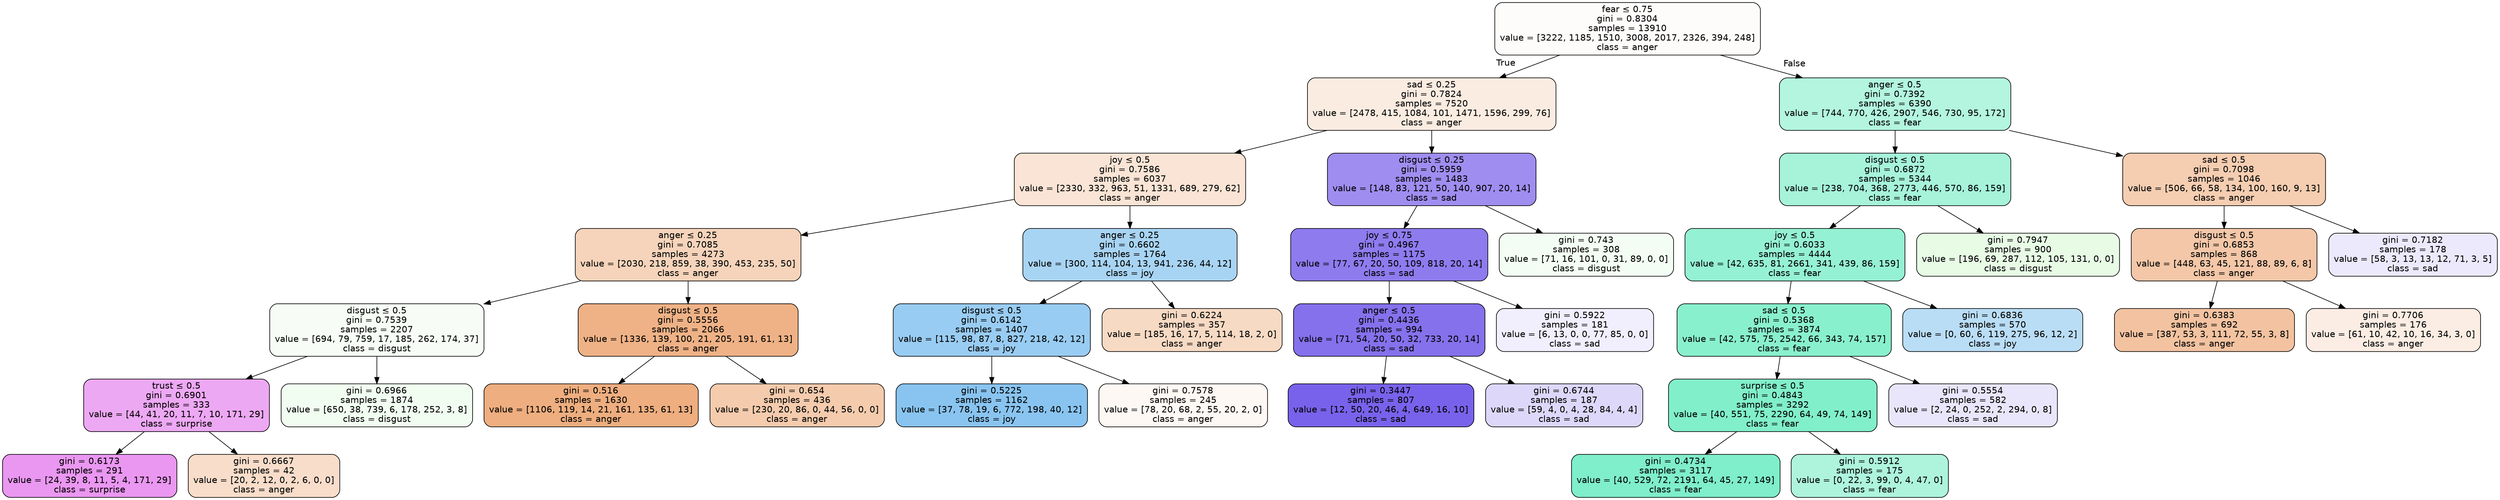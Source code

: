 digraph Tree {
node [shape=box, style="filled, rounded", color="black", fontname=helvetica] ;
edge [fontname=helvetica] ;
0 [label=<fear &le; 0.75<br/>gini = 0.8304<br/>samples = 13910<br/>value = [3222, 1185, 1510, 3008, 2017, 2326, 394, 248]<br/>class = anger>, fillcolor="#e5813905"] ;
1 [label=<sad &le; 0.25<br/>gini = 0.7824<br/>samples = 7520<br/>value = [2478, 415, 1084, 101, 1471, 1596, 299, 76]<br/>class = anger>, fillcolor="#e5813926"] ;
0 -> 1 [labeldistance=2.5, labelangle=45, headlabel="True"] ;
3 [label=<joy &le; 0.5<br/>gini = 0.7586<br/>samples = 6037<br/>value = [2330, 332, 963, 51, 1331, 689, 279, 62]<br/>class = anger>, fillcolor="#e5813936"] ;
1 -> 3 ;
5 [label=<anger &le; 0.25<br/>gini = 0.7085<br/>samples = 4273<br/>value = [2030, 218, 859, 38, 390, 453, 235, 50]<br/>class = anger>, fillcolor="#e5813957"] ;
3 -> 5 ;
11 [label=<disgust &le; 0.5<br/>gini = 0.7539<br/>samples = 2207<br/>value = [694, 79, 759, 17, 185, 262, 174, 37]<br/>class = disgust>, fillcolor="#47e5390b"] ;
5 -> 11 ;
17 [label=<trust &le; 0.5<br/>gini = 0.6901<br/>samples = 333<br/>value = [44, 41, 20, 11, 7, 10, 171, 29]<br/>class = surprise>, fillcolor="#d739e570"] ;
11 -> 17 ;
29 [label=<gini = 0.6173<br/>samples = 291<br/>value = [24, 39, 8, 11, 5, 4, 171, 29]<br/>class = surprise>, fillcolor="#d739e586"] ;
17 -> 29 ;
30 [label=<gini = 0.6667<br/>samples = 42<br/>value = [20, 2, 12, 0, 2, 6, 0, 0]<br/>class = anger>, fillcolor="#e5813944"] ;
17 -> 30 ;
18 [label=<gini = 0.6966<br/>samples = 1874<br/>value = [650, 38, 739, 6, 178, 252, 3, 8]<br/>class = disgust>, fillcolor="#47e53913"] ;
11 -> 18 ;
12 [label=<disgust &le; 0.5<br/>gini = 0.5556<br/>samples = 2066<br/>value = [1336, 139, 100, 21, 205, 191, 61, 13]<br/>class = anger>, fillcolor="#e581399b"] ;
5 -> 12 ;
31 [label=<gini = 0.516<br/>samples = 1630<br/>value = [1106, 119, 14, 21, 161, 135, 61, 13]<br/>class = anger>, fillcolor="#e58139a4"] ;
12 -> 31 ;
32 [label=<gini = 0.654<br/>samples = 436<br/>value = [230, 20, 86, 0, 44, 56, 0, 0]<br/>class = anger>, fillcolor="#e5813969"] ;
12 -> 32 ;
6 [label=<anger &le; 0.25<br/>gini = 0.6602<br/>samples = 1764<br/>value = [300, 114, 104, 13, 941, 236, 44, 12]<br/>class = joy>, fillcolor="#399de570"] ;
3 -> 6 ;
19 [label=<disgust &le; 0.5<br/>gini = 0.6142<br/>samples = 1407<br/>value = [115, 98, 87, 8, 827, 218, 42, 12]<br/>class = joy>, fillcolor="#399de583"] ;
6 -> 19 ;
21 [label=<gini = 0.5225<br/>samples = 1162<br/>value = [37, 78, 19, 6, 772, 198, 40, 12]<br/>class = joy>, fillcolor="#399de598"] ;
19 -> 21 ;
22 [label=<gini = 0.7578<br/>samples = 245<br/>value = [78, 20, 68, 2, 55, 20, 2, 0]<br/>class = anger>, fillcolor="#e581390e"] ;
19 -> 22 ;
20 [label=<gini = 0.6224<br/>samples = 357<br/>value = [185, 16, 17, 5, 114, 18, 2, 0]<br/>class = anger>, fillcolor="#e581394b"] ;
6 -> 20 ;
4 [label=<disgust &le; 0.25<br/>gini = 0.5959<br/>samples = 1483<br/>value = [148, 83, 121, 50, 140, 907, 20, 14]<br/>class = sad>, fillcolor="#5639e591"] ;
1 -> 4 ;
23 [label=<joy &le; 0.75<br/>gini = 0.4967<br/>samples = 1175<br/>value = [77, 67, 20, 50, 109, 818, 20, 14]<br/>class = sad>, fillcolor="#5639e5aa"] ;
4 -> 23 ;
25 [label=<anger &le; 0.5<br/>gini = 0.4436<br/>samples = 994<br/>value = [71, 54, 20, 50, 32, 733, 20, 14]<br/>class = sad>, fillcolor="#5639e5b7"] ;
23 -> 25 ;
27 [label=<gini = 0.3447<br/>samples = 807<br/>value = [12, 50, 20, 46, 4, 649, 16, 10]<br/>class = sad>, fillcolor="#5639e5ca"] ;
25 -> 27 ;
28 [label=<gini = 0.6744<br/>samples = 187<br/>value = [59, 4, 0, 4, 28, 84, 4, 4]<br/>class = sad>, fillcolor="#5639e532"] ;
25 -> 28 ;
26 [label=<gini = 0.5922<br/>samples = 181<br/>value = [6, 13, 0, 0, 77, 85, 0, 0]<br/>class = sad>, fillcolor="#5639e514"] ;
23 -> 26 ;
24 [label=<gini = 0.743<br/>samples = 308<br/>value = [71, 16, 101, 0, 31, 89, 0, 0]<br/>class = disgust>, fillcolor="#47e5390e"] ;
4 -> 24 ;
2 [label=<anger &le; 0.5<br/>gini = 0.7392<br/>samples = 6390<br/>value = [744, 770, 426, 2907, 546, 730, 95, 172]<br/>class = fear>, fillcolor="#39e5ac61"] ;
0 -> 2 [labeldistance=2.5, labelangle=-45, headlabel="False"] ;
7 [label=<disgust &le; 0.5<br/>gini = 0.6872<br/>samples = 5344<br/>value = [238, 704, 368, 2773, 446, 570, 86, 159]<br/>class = fear>, fillcolor="#39e5ac72"] ;
2 -> 7 ;
9 [label=<joy &le; 0.5<br/>gini = 0.6033<br/>samples = 4444<br/>value = [42, 635, 81, 2661, 341, 439, 86, 159]<br/>class = fear>, fillcolor="#39e5ac88"] ;
7 -> 9 ;
13 [label=<sad &le; 0.5<br/>gini = 0.5368<br/>samples = 3874<br/>value = [42, 575, 75, 2542, 66, 343, 74, 157]<br/>class = fear>, fillcolor="#39e5ac98"] ;
9 -> 13 ;
15 [label=<surprise &le; 0.5<br/>gini = 0.4843<br/>samples = 3292<br/>value = [40, 551, 75, 2290, 64, 49, 74, 149]<br/>class = fear>, fillcolor="#39e5aca2"] ;
13 -> 15 ;
37 [label=<gini = 0.4734<br/>samples = 3117<br/>value = [40, 529, 72, 2191, 64, 45, 27, 149]<br/>class = fear>, fillcolor="#39e5aca4"] ;
15 -> 37 ;
38 [label=<gini = 0.5912<br/>samples = 175<br/>value = [0, 22, 3, 99, 0, 4, 47, 0]<br/>class = fear>, fillcolor="#39e5ac68"] ;
15 -> 38 ;
16 [label=<gini = 0.5554<br/>samples = 582<br/>value = [2, 24, 0, 252, 2, 294, 0, 8]<br/>class = sad>, fillcolor="#5639e520"] ;
13 -> 16 ;
14 [label=<gini = 0.6836<br/>samples = 570<br/>value = [0, 60, 6, 119, 275, 96, 12, 2]<br/>class = joy>, fillcolor="#399de558"] ;
9 -> 14 ;
10 [label=<gini = 0.7947<br/>samples = 900<br/>value = [196, 69, 287, 112, 105, 131, 0, 0]<br/>class = disgust>, fillcolor="#47e53921"] ;
7 -> 10 ;
8 [label=<sad &le; 0.5<br/>gini = 0.7098<br/>samples = 1046<br/>value = [506, 66, 58, 134, 100, 160, 9, 13]<br/>class = anger>, fillcolor="#e5813964"] ;
2 -> 8 ;
33 [label=<disgust &le; 0.5<br/>gini = 0.6853<br/>samples = 868<br/>value = [448, 63, 45, 121, 88, 89, 6, 8]<br/>class = anger>, fillcolor="#e5813970"] ;
8 -> 33 ;
35 [label=<gini = 0.6383<br/>samples = 692<br/>value = [387, 53, 3, 111, 72, 55, 3, 8]<br/>class = anger>, fillcolor="#e5813979"] ;
33 -> 35 ;
36 [label=<gini = 0.7706<br/>samples = 176<br/>value = [61, 10, 42, 10, 16, 34, 3, 0]<br/>class = anger>, fillcolor="#e5813924"] ;
33 -> 36 ;
34 [label=<gini = 0.7182<br/>samples = 178<br/>value = [58, 3, 13, 13, 12, 71, 3, 5]<br/>class = sad>, fillcolor="#5639e51c"] ;
8 -> 34 ;
}